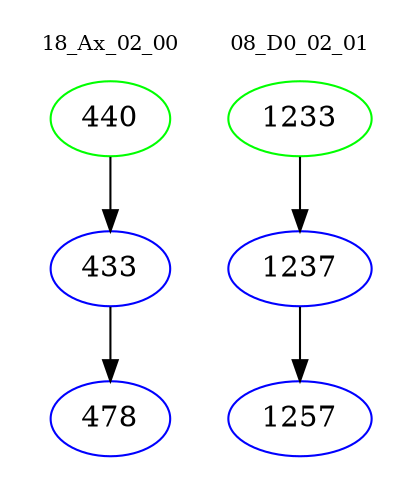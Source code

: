 digraph{
subgraph cluster_0 {
color = white
label = "18_Ax_02_00";
fontsize=10;
T0_440 [label="440", color="green"]
T0_440 -> T0_433 [color="black"]
T0_433 [label="433", color="blue"]
T0_433 -> T0_478 [color="black"]
T0_478 [label="478", color="blue"]
}
subgraph cluster_1 {
color = white
label = "08_D0_02_01";
fontsize=10;
T1_1233 [label="1233", color="green"]
T1_1233 -> T1_1237 [color="black"]
T1_1237 [label="1237", color="blue"]
T1_1237 -> T1_1257 [color="black"]
T1_1257 [label="1257", color="blue"]
}
}
